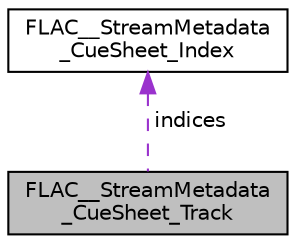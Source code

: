 digraph "FLAC__StreamMetadata_CueSheet_Track"
{
 // LATEX_PDF_SIZE
  edge [fontname="Helvetica",fontsize="10",labelfontname="Helvetica",labelfontsize="10"];
  node [fontname="Helvetica",fontsize="10",shape=record];
  Node1 [label="FLAC__StreamMetadata\l_CueSheet_Track",height=0.2,width=0.4,color="black", fillcolor="grey75", style="filled", fontcolor="black",tooltip=" "];
  Node2 -> Node1 [dir="back",color="darkorchid3",fontsize="10",style="dashed",label=" indices" ,fontname="Helvetica"];
  Node2 [label="FLAC__StreamMetadata\l_CueSheet_Index",height=0.2,width=0.4,color="black", fillcolor="white", style="filled",URL="$d9/db5/structFLAC____StreamMetadata__CueSheet__Index.html",tooltip=" "];
}
